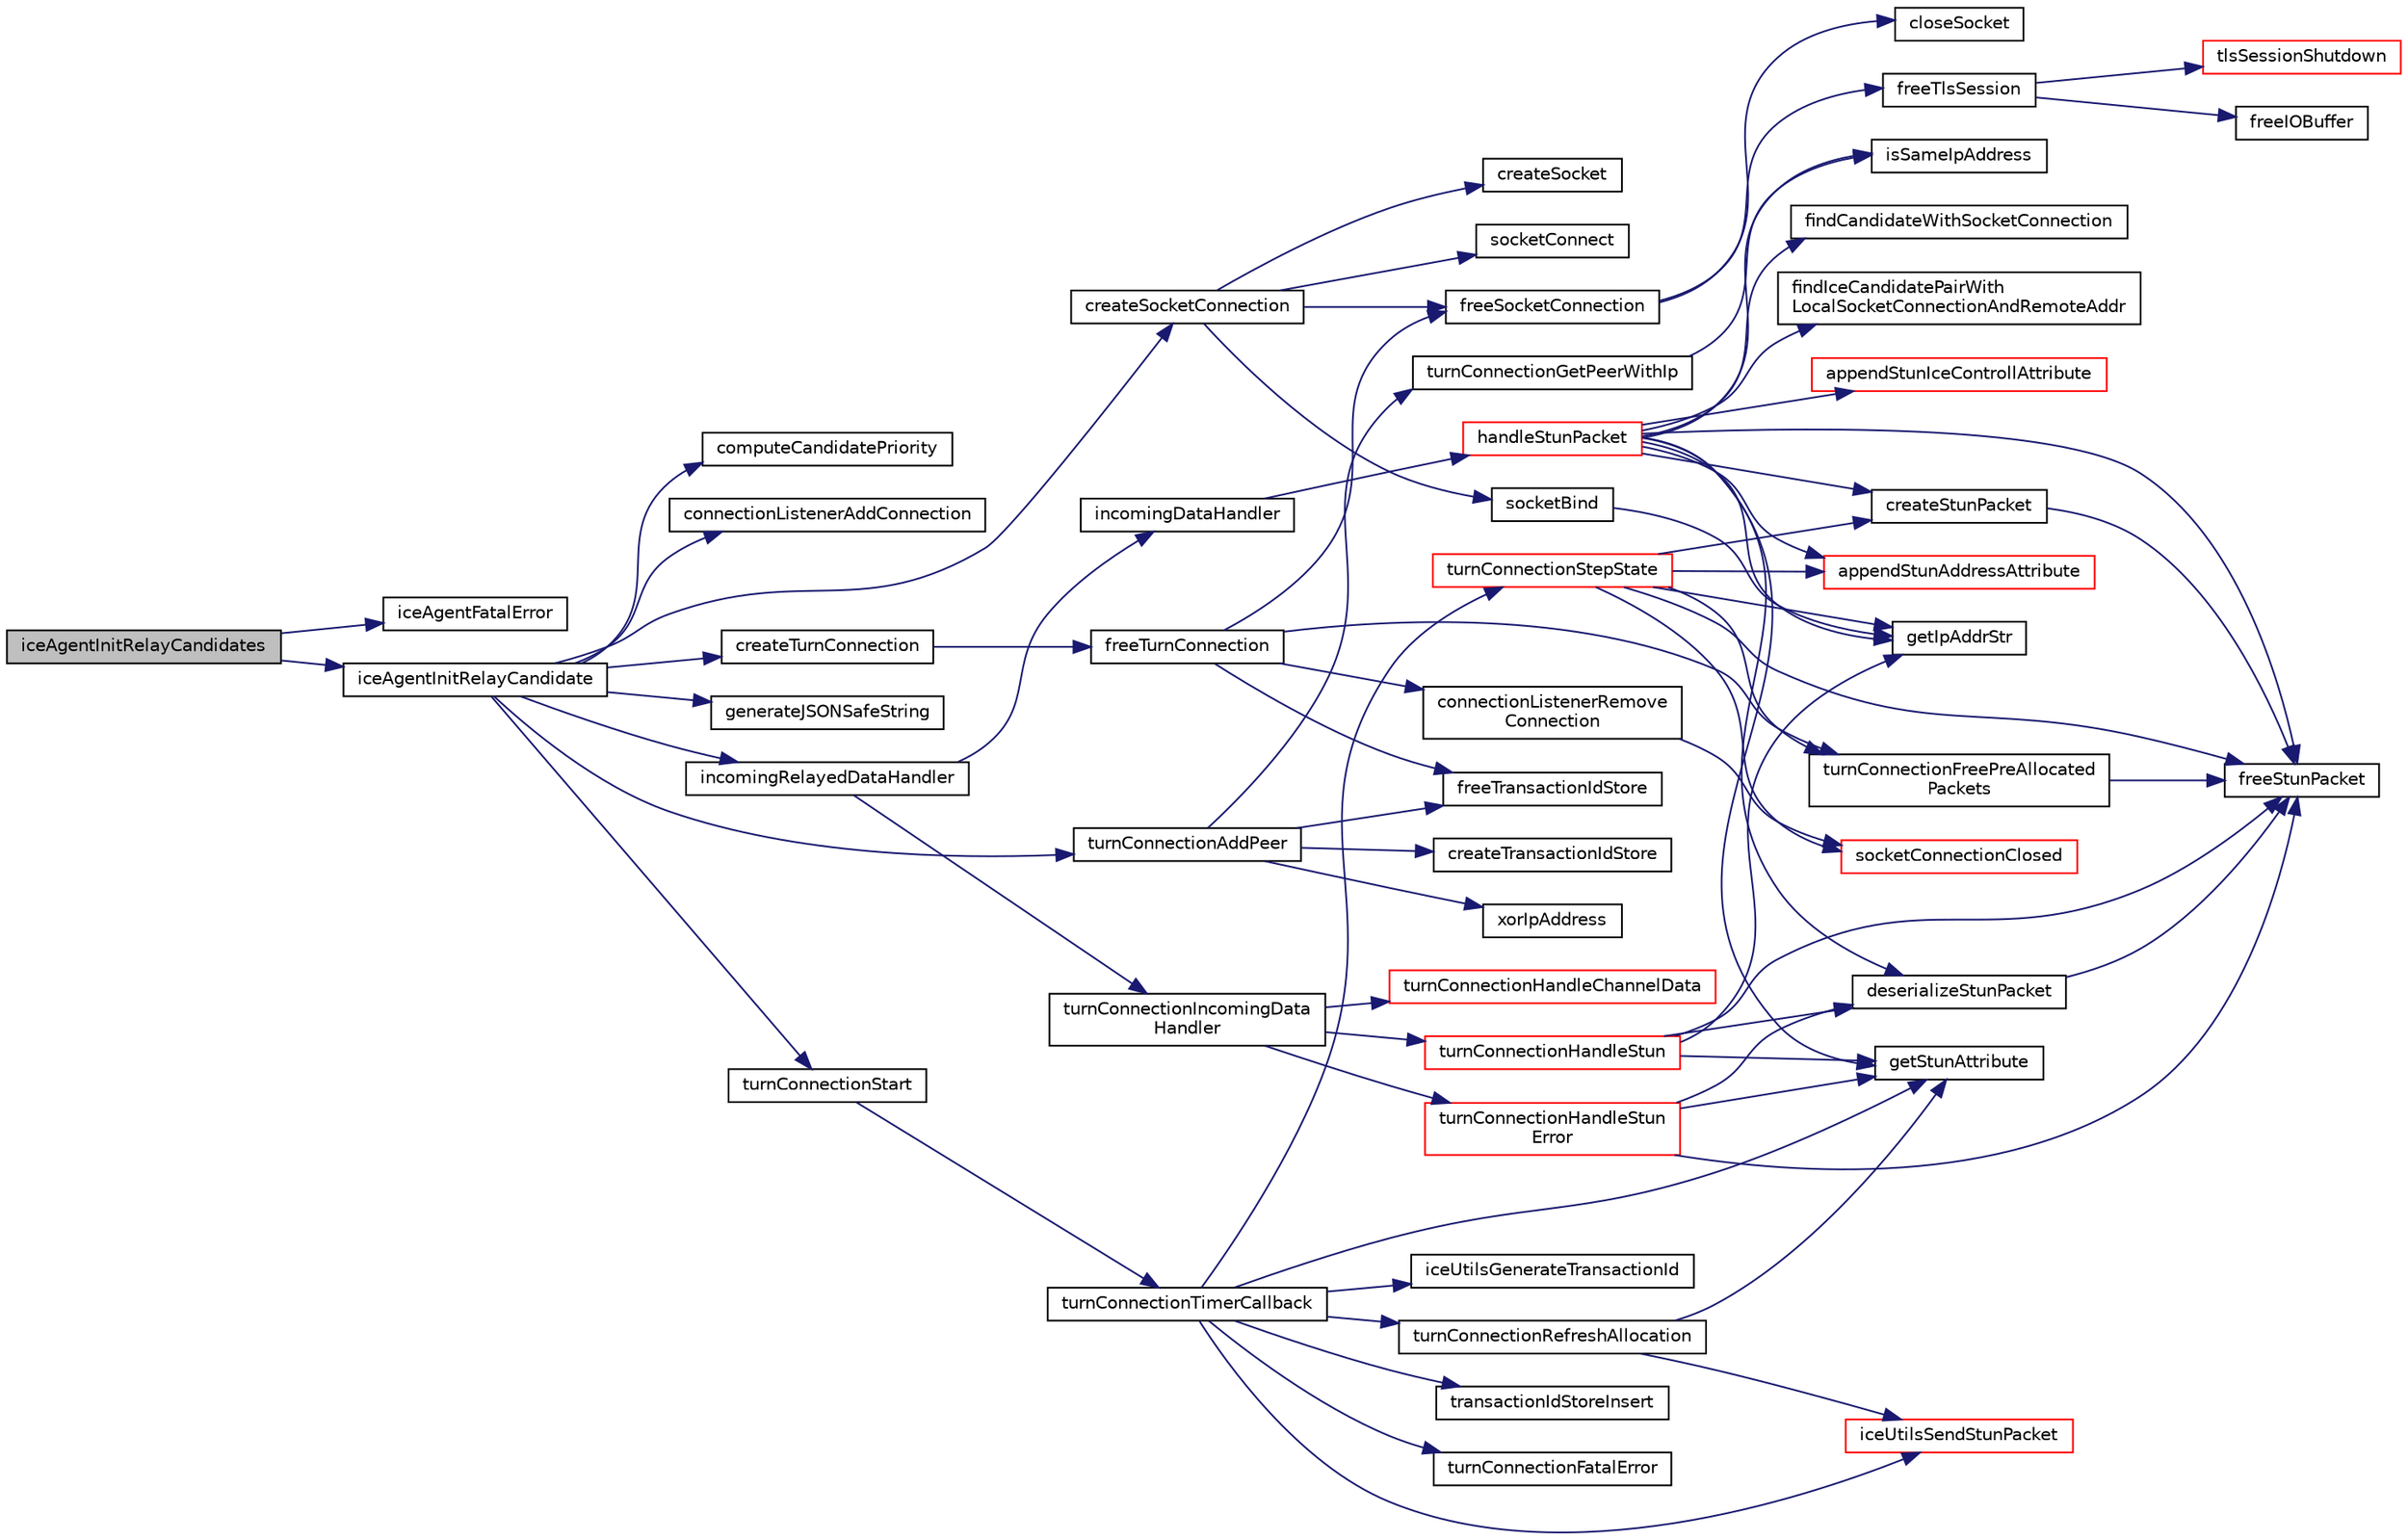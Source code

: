 digraph "iceAgentInitRelayCandidates"
{
 // LATEX_PDF_SIZE
  edge [fontname="Helvetica",fontsize="10",labelfontname="Helvetica",labelfontsize="10"];
  node [fontname="Helvetica",fontsize="10",shape=record];
  rankdir="LR";
  Node1 [label="iceAgentInitRelayCandidates",height=0.2,width=0.4,color="black", fillcolor="grey75", style="filled", fontcolor="black",tooltip=" "];
  Node1 -> Node2 [color="midnightblue",fontsize="10",style="solid",fontname="Helvetica"];
  Node2 [label="iceAgentFatalError",height=0.2,width=0.4,color="black", fillcolor="white", style="filled",URL="$IceAgent_8c.html#ae7e2880108aafbf93c4f092712d86500",tooltip=" "];
  Node1 -> Node3 [color="midnightblue",fontsize="10",style="solid",fontname="Helvetica"];
  Node3 [label="iceAgentInitRelayCandidate",height=0.2,width=0.4,color="black", fillcolor="white", style="filled",URL="$IceAgent_8c.html#aa82059f636933c877ef87e25f4a62669",tooltip=" "];
  Node3 -> Node4 [color="midnightblue",fontsize="10",style="solid",fontname="Helvetica"];
  Node4 [label="computeCandidatePriority",height=0.2,width=0.4,color="black", fillcolor="white", style="filled",URL="$IceAgent_8c.html#a59fb161f9a724412e557db0531d15cb9",tooltip=" "];
  Node3 -> Node5 [color="midnightblue",fontsize="10",style="solid",fontname="Helvetica"];
  Node5 [label="connectionListenerAddConnection",height=0.2,width=0.4,color="black", fillcolor="white", style="filled",URL="$ConnectionListener_8c.html#ac634ad15c50810bf36f61e6d3eb6f00d",tooltip=" "];
  Node3 -> Node6 [color="midnightblue",fontsize="10",style="solid",fontname="Helvetica"];
  Node6 [label="createSocketConnection",height=0.2,width=0.4,color="black", fillcolor="white", style="filled",URL="$SocketConnection_8c.html#a5dd11b0d4a90925f1f6019984576125a",tooltip=" "];
  Node6 -> Node7 [color="midnightblue",fontsize="10",style="solid",fontname="Helvetica"];
  Node7 [label="createSocket",height=0.2,width=0.4,color="black", fillcolor="white", style="filled",URL="$Network_8c.html#ab3ab2228bda4eb3452e7dcff085f78d1",tooltip=" "];
  Node6 -> Node8 [color="midnightblue",fontsize="10",style="solid",fontname="Helvetica"];
  Node8 [label="freeSocketConnection",height=0.2,width=0.4,color="black", fillcolor="white", style="filled",URL="$SocketConnection_8c.html#aeea1e134b1c24f7138c4784b9b146e6b",tooltip=" "];
  Node8 -> Node9 [color="midnightblue",fontsize="10",style="solid",fontname="Helvetica"];
  Node9 [label="closeSocket",height=0.2,width=0.4,color="black", fillcolor="white", style="filled",URL="$Network_8c.html#a8c64aed52ea980830d0f9db66fc93e1b",tooltip=" "];
  Node8 -> Node10 [color="midnightblue",fontsize="10",style="solid",fontname="Helvetica"];
  Node10 [label="freeTlsSession",height=0.2,width=0.4,color="black", fillcolor="white", style="filled",URL="$Tls_8h.html#a5913d6c2f44307241d2402af463f9fec",tooltip=" "];
  Node10 -> Node11 [color="midnightblue",fontsize="10",style="solid",fontname="Helvetica"];
  Node11 [label="freeIOBuffer",height=0.2,width=0.4,color="black", fillcolor="white", style="filled",URL="$IOBuffer_8c.html#a716982d27f4e9cf43d6737555e684289",tooltip=" "];
  Node10 -> Node12 [color="midnightblue",fontsize="10",style="solid",fontname="Helvetica"];
  Node12 [label="tlsSessionShutdown",height=0.2,width=0.4,color="red", fillcolor="white", style="filled",URL="$Tls__mbedtls_8c.html#aca41778af81f4d5b5a71dcaf5e686bb9",tooltip=" "];
  Node6 -> Node14 [color="midnightblue",fontsize="10",style="solid",fontname="Helvetica"];
  Node14 [label="socketBind",height=0.2,width=0.4,color="black", fillcolor="white", style="filled",URL="$Network_8c.html#a4f29c6a3a39d3d89eb7e05a3fa461ca1",tooltip=" "];
  Node14 -> Node15 [color="midnightblue",fontsize="10",style="solid",fontname="Helvetica"];
  Node15 [label="getIpAddrStr",height=0.2,width=0.4,color="black", fillcolor="white", style="filled",URL="$Network_8c.html#afaa547109e09c5a34437553b7258e818",tooltip=" "];
  Node6 -> Node16 [color="midnightblue",fontsize="10",style="solid",fontname="Helvetica"];
  Node16 [label="socketConnect",height=0.2,width=0.4,color="black", fillcolor="white", style="filled",URL="$Network_8c.html#aa99495dceea7ec8f4bfaa84b3f981db9",tooltip=" "];
  Node3 -> Node17 [color="midnightblue",fontsize="10",style="solid",fontname="Helvetica"];
  Node17 [label="createTurnConnection",height=0.2,width=0.4,color="black", fillcolor="white", style="filled",URL="$TurnConnection_8c.html#a45124af8be2273f83db9e6278ae3d0d6",tooltip=" "];
  Node17 -> Node18 [color="midnightblue",fontsize="10",style="solid",fontname="Helvetica"];
  Node18 [label="freeTurnConnection",height=0.2,width=0.4,color="black", fillcolor="white", style="filled",URL="$TurnConnection_8c.html#aae1ee157e839fde1869e664af4424c6a",tooltip=" "];
  Node18 -> Node19 [color="midnightblue",fontsize="10",style="solid",fontname="Helvetica"];
  Node19 [label="connectionListenerRemove\lConnection",height=0.2,width=0.4,color="black", fillcolor="white", style="filled",URL="$ConnectionListener_8c.html#aadef069d7cf4137e975a3d91c8a46400",tooltip=" "];
  Node19 -> Node20 [color="midnightblue",fontsize="10",style="solid",fontname="Helvetica"];
  Node20 [label="socketConnectionClosed",height=0.2,width=0.4,color="red", fillcolor="white", style="filled",URL="$SocketConnection_8c.html#ae1067d81a0037b1cb7e2275d55b554a4",tooltip=" "];
  Node18 -> Node8 [color="midnightblue",fontsize="10",style="solid",fontname="Helvetica"];
  Node18 -> Node22 [color="midnightblue",fontsize="10",style="solid",fontname="Helvetica"];
  Node22 [label="freeTransactionIdStore",height=0.2,width=0.4,color="black", fillcolor="white", style="filled",URL="$IceUtils_8c.html#aed9b171e0c60584515c04c5dd47dd112",tooltip=" "];
  Node18 -> Node23 [color="midnightblue",fontsize="10",style="solid",fontname="Helvetica"];
  Node23 [label="turnConnectionFreePreAllocated\lPackets",height=0.2,width=0.4,color="black", fillcolor="white", style="filled",URL="$TurnConnection_8c.html#aad130b1edfa1b039733e0595c43ffd39",tooltip=" "];
  Node23 -> Node24 [color="midnightblue",fontsize="10",style="solid",fontname="Helvetica"];
  Node24 [label="freeStunPacket",height=0.2,width=0.4,color="black", fillcolor="white", style="filled",URL="$Stun_8c.html#a2ac5f96729bf2bfce45f59c72db4ff43",tooltip=" "];
  Node3 -> Node25 [color="midnightblue",fontsize="10",style="solid",fontname="Helvetica"];
  Node25 [label="generateJSONSafeString",height=0.2,width=0.4,color="black", fillcolor="white", style="filled",URL="$Include__i_8h.html#ab79572313888fc60c5f81fb85abee745",tooltip=" "];
  Node3 -> Node26 [color="midnightblue",fontsize="10",style="solid",fontname="Helvetica"];
  Node26 [label="incomingRelayedDataHandler",height=0.2,width=0.4,color="black", fillcolor="white", style="filled",URL="$IceAgent_8c.html#ac6d7992fc8ddf1009332e5f72ec42cff",tooltip=" "];
  Node26 -> Node27 [color="midnightblue",fontsize="10",style="solid",fontname="Helvetica"];
  Node27 [label="incomingDataHandler",height=0.2,width=0.4,color="black", fillcolor="white", style="filled",URL="$IceAgent_8c.html#a97079f5f6e61ff478f94f9934af5eec0",tooltip=" "];
  Node27 -> Node28 [color="midnightblue",fontsize="10",style="solid",fontname="Helvetica"];
  Node28 [label="handleStunPacket",height=0.2,width=0.4,color="red", fillcolor="white", style="filled",URL="$IceAgent_8c.html#a15dca4483895fee272df46d7e4a955d7",tooltip=" "];
  Node28 -> Node29 [color="midnightblue",fontsize="10",style="solid",fontname="Helvetica"];
  Node29 [label="appendStunAddressAttribute",height=0.2,width=0.4,color="red", fillcolor="white", style="filled",URL="$Stun_8c.html#ac341869341895d4bc3e767118bd27806",tooltip=" "];
  Node28 -> Node32 [color="midnightblue",fontsize="10",style="solid",fontname="Helvetica"];
  Node32 [label="appendStunIceControllAttribute",height=0.2,width=0.4,color="red", fillcolor="white", style="filled",URL="$Stun_8c.html#a732cf4db5674e2e1e5305eb4972ee92f",tooltip=" "];
  Node28 -> Node33 [color="midnightblue",fontsize="10",style="solid",fontname="Helvetica"];
  Node33 [label="createStunPacket",height=0.2,width=0.4,color="black", fillcolor="white", style="filled",URL="$Stun_8c.html#a82bd20e19952bf247d16b639fc091a34",tooltip=" "];
  Node33 -> Node24 [color="midnightblue",fontsize="10",style="solid",fontname="Helvetica"];
  Node28 -> Node34 [color="midnightblue",fontsize="10",style="solid",fontname="Helvetica"];
  Node34 [label="deserializeStunPacket",height=0.2,width=0.4,color="black", fillcolor="white", style="filled",URL="$Stun_8c.html#aea002b19e4dcaad8468f85eefbcf310d",tooltip=" "];
  Node34 -> Node24 [color="midnightblue",fontsize="10",style="solid",fontname="Helvetica"];
  Node28 -> Node35 [color="midnightblue",fontsize="10",style="solid",fontname="Helvetica"];
  Node35 [label="findCandidateWithSocketConnection",height=0.2,width=0.4,color="black", fillcolor="white", style="filled",URL="$IceAgent_8c.html#a05490163eb865856c99e237d2334ffd2",tooltip=" "];
  Node28 -> Node36 [color="midnightblue",fontsize="10",style="solid",fontname="Helvetica"];
  Node36 [label="findIceCandidatePairWith\lLocalSocketConnectionAndRemoteAddr",height=0.2,width=0.4,color="black", fillcolor="white", style="filled",URL="$IceAgent_8c.html#a89108fd9fa5c7ef370f55cf8e69a7d77",tooltip=" "];
  Node28 -> Node24 [color="midnightblue",fontsize="10",style="solid",fontname="Helvetica"];
  Node28 -> Node15 [color="midnightblue",fontsize="10",style="solid",fontname="Helvetica"];
  Node28 -> Node37 [color="midnightblue",fontsize="10",style="solid",fontname="Helvetica"];
  Node37 [label="getStunAttribute",height=0.2,width=0.4,color="black", fillcolor="white", style="filled",URL="$Stun_8c.html#a248e137a0c4fac05726e2182c0c1f383",tooltip=" "];
  Node28 -> Node60 [color="midnightblue",fontsize="10",style="solid",fontname="Helvetica"];
  Node60 [label="isSameIpAddress",height=0.2,width=0.4,color="black", fillcolor="white", style="filled",URL="$Network_8c.html#a05d12502235a4a9313ba49cdfc4487a4",tooltip=" "];
  Node26 -> Node63 [color="midnightblue",fontsize="10",style="solid",fontname="Helvetica"];
  Node63 [label="turnConnectionIncomingData\lHandler",height=0.2,width=0.4,color="black", fillcolor="white", style="filled",URL="$TurnConnection_8c.html#a8a64d1bd035e1d61ccadb5a22a7d1281",tooltip=" "];
  Node63 -> Node64 [color="midnightblue",fontsize="10",style="solid",fontname="Helvetica"];
  Node64 [label="turnConnectionHandleChannelData",height=0.2,width=0.4,color="red", fillcolor="white", style="filled",URL="$TurnConnection_8c.html#a469ffb6f5621fc4161cbfb2e8dbe1c3f",tooltip=" "];
  Node63 -> Node67 [color="midnightblue",fontsize="10",style="solid",fontname="Helvetica"];
  Node67 [label="turnConnectionHandleStun",height=0.2,width=0.4,color="red", fillcolor="white", style="filled",URL="$TurnConnection_8c.html#ac7590c1bfdb16e75113b2d4f6bebd2a6",tooltip=" "];
  Node67 -> Node34 [color="midnightblue",fontsize="10",style="solid",fontname="Helvetica"];
  Node67 -> Node24 [color="midnightblue",fontsize="10",style="solid",fontname="Helvetica"];
  Node67 -> Node15 [color="midnightblue",fontsize="10",style="solid",fontname="Helvetica"];
  Node67 -> Node37 [color="midnightblue",fontsize="10",style="solid",fontname="Helvetica"];
  Node63 -> Node68 [color="midnightblue",fontsize="10",style="solid",fontname="Helvetica"];
  Node68 [label="turnConnectionHandleStun\lError",height=0.2,width=0.4,color="red", fillcolor="white", style="filled",URL="$TurnConnection_8c.html#aaec43f30cc20102b0d073b4fff07d8b6",tooltip=" "];
  Node68 -> Node34 [color="midnightblue",fontsize="10",style="solid",fontname="Helvetica"];
  Node68 -> Node24 [color="midnightblue",fontsize="10",style="solid",fontname="Helvetica"];
  Node68 -> Node37 [color="midnightblue",fontsize="10",style="solid",fontname="Helvetica"];
  Node3 -> Node71 [color="midnightblue",fontsize="10",style="solid",fontname="Helvetica"];
  Node71 [label="turnConnectionAddPeer",height=0.2,width=0.4,color="black", fillcolor="white", style="filled",URL="$TurnConnection_8c.html#a4f67b773202384cba95d1390981aa127",tooltip=" "];
  Node71 -> Node41 [color="midnightblue",fontsize="10",style="solid",fontname="Helvetica"];
  Node41 [label="createTransactionIdStore",height=0.2,width=0.4,color="black", fillcolor="white", style="filled",URL="$IceUtils_8c.html#a253397f5ac2ab54ecf549f88096ed942",tooltip=" "];
  Node71 -> Node22 [color="midnightblue",fontsize="10",style="solid",fontname="Helvetica"];
  Node71 -> Node59 [color="midnightblue",fontsize="10",style="solid",fontname="Helvetica"];
  Node59 [label="turnConnectionGetPeerWithIp",height=0.2,width=0.4,color="black", fillcolor="white", style="filled",URL="$TurnConnection_8c.html#a9554f30fbafbccca935277837ee1b2dc",tooltip=" "];
  Node59 -> Node60 [color="midnightblue",fontsize="10",style="solid",fontname="Helvetica"];
  Node71 -> Node53 [color="midnightblue",fontsize="10",style="solid",fontname="Helvetica"];
  Node53 [label="xorIpAddress",height=0.2,width=0.4,color="black", fillcolor="white", style="filled",URL="$Stun_8c.html#a086d658c6275e5a5161934025b070c24",tooltip=" "];
  Node3 -> Node72 [color="midnightblue",fontsize="10",style="solid",fontname="Helvetica"];
  Node72 [label="turnConnectionStart",height=0.2,width=0.4,color="black", fillcolor="white", style="filled",URL="$TurnConnection_8c.html#a5b98aaf2a1b05b95f8cb088cf29aac54",tooltip=" "];
  Node72 -> Node73 [color="midnightblue",fontsize="10",style="solid",fontname="Helvetica"];
  Node73 [label="turnConnectionTimerCallback",height=0.2,width=0.4,color="black", fillcolor="white", style="filled",URL="$TurnConnection_8c.html#af01ecc35132ec796882b5cfca6c25e0c",tooltip=" "];
  Node73 -> Node37 [color="midnightblue",fontsize="10",style="solid",fontname="Helvetica"];
  Node73 -> Node74 [color="midnightblue",fontsize="10",style="solid",fontname="Helvetica"];
  Node74 [label="iceUtilsGenerateTransactionId",height=0.2,width=0.4,color="black", fillcolor="white", style="filled",URL="$IceUtils_8c.html#a89ee133f24fad86858f66674cde36103",tooltip=" "];
  Node73 -> Node49 [color="midnightblue",fontsize="10",style="solid",fontname="Helvetica"];
  Node49 [label="iceUtilsSendStunPacket",height=0.2,width=0.4,color="red", fillcolor="white", style="filled",URL="$IceUtils_8c.html#a163008ed55dd5e46e25737a89d5beabb",tooltip=" "];
  Node73 -> Node75 [color="midnightblue",fontsize="10",style="solid",fontname="Helvetica"];
  Node75 [label="transactionIdStoreInsert",height=0.2,width=0.4,color="black", fillcolor="white", style="filled",URL="$IceUtils_8c.html#acfc63004cbbadc9fa89e311798da9ab6",tooltip=" "];
  Node73 -> Node76 [color="midnightblue",fontsize="10",style="solid",fontname="Helvetica"];
  Node76 [label="turnConnectionFatalError",height=0.2,width=0.4,color="black", fillcolor="white", style="filled",URL="$TurnConnection_8c.html#af4341add5387bdfe56b1916ed0d9fed1",tooltip=" "];
  Node73 -> Node77 [color="midnightblue",fontsize="10",style="solid",fontname="Helvetica"];
  Node77 [label="turnConnectionRefreshAllocation",height=0.2,width=0.4,color="black", fillcolor="white", style="filled",URL="$TurnConnection_8c.html#a46459e6ac66501521c9160b1fcdf6d84",tooltip=" "];
  Node77 -> Node37 [color="midnightblue",fontsize="10",style="solid",fontname="Helvetica"];
  Node77 -> Node49 [color="midnightblue",fontsize="10",style="solid",fontname="Helvetica"];
  Node73 -> Node78 [color="midnightblue",fontsize="10",style="solid",fontname="Helvetica"];
  Node78 [label="turnConnectionStepState",height=0.2,width=0.4,color="red", fillcolor="white", style="filled",URL="$TurnConnection_8c.html#ae091e90d262a8b35996555dbc4f0d7d9",tooltip=" "];
  Node78 -> Node29 [color="midnightblue",fontsize="10",style="solid",fontname="Helvetica"];
  Node78 -> Node33 [color="midnightblue",fontsize="10",style="solid",fontname="Helvetica"];
  Node78 -> Node24 [color="midnightblue",fontsize="10",style="solid",fontname="Helvetica"];
  Node78 -> Node15 [color="midnightblue",fontsize="10",style="solid",fontname="Helvetica"];
  Node78 -> Node20 [color="midnightblue",fontsize="10",style="solid",fontname="Helvetica"];
  Node78 -> Node23 [color="midnightblue",fontsize="10",style="solid",fontname="Helvetica"];
}
